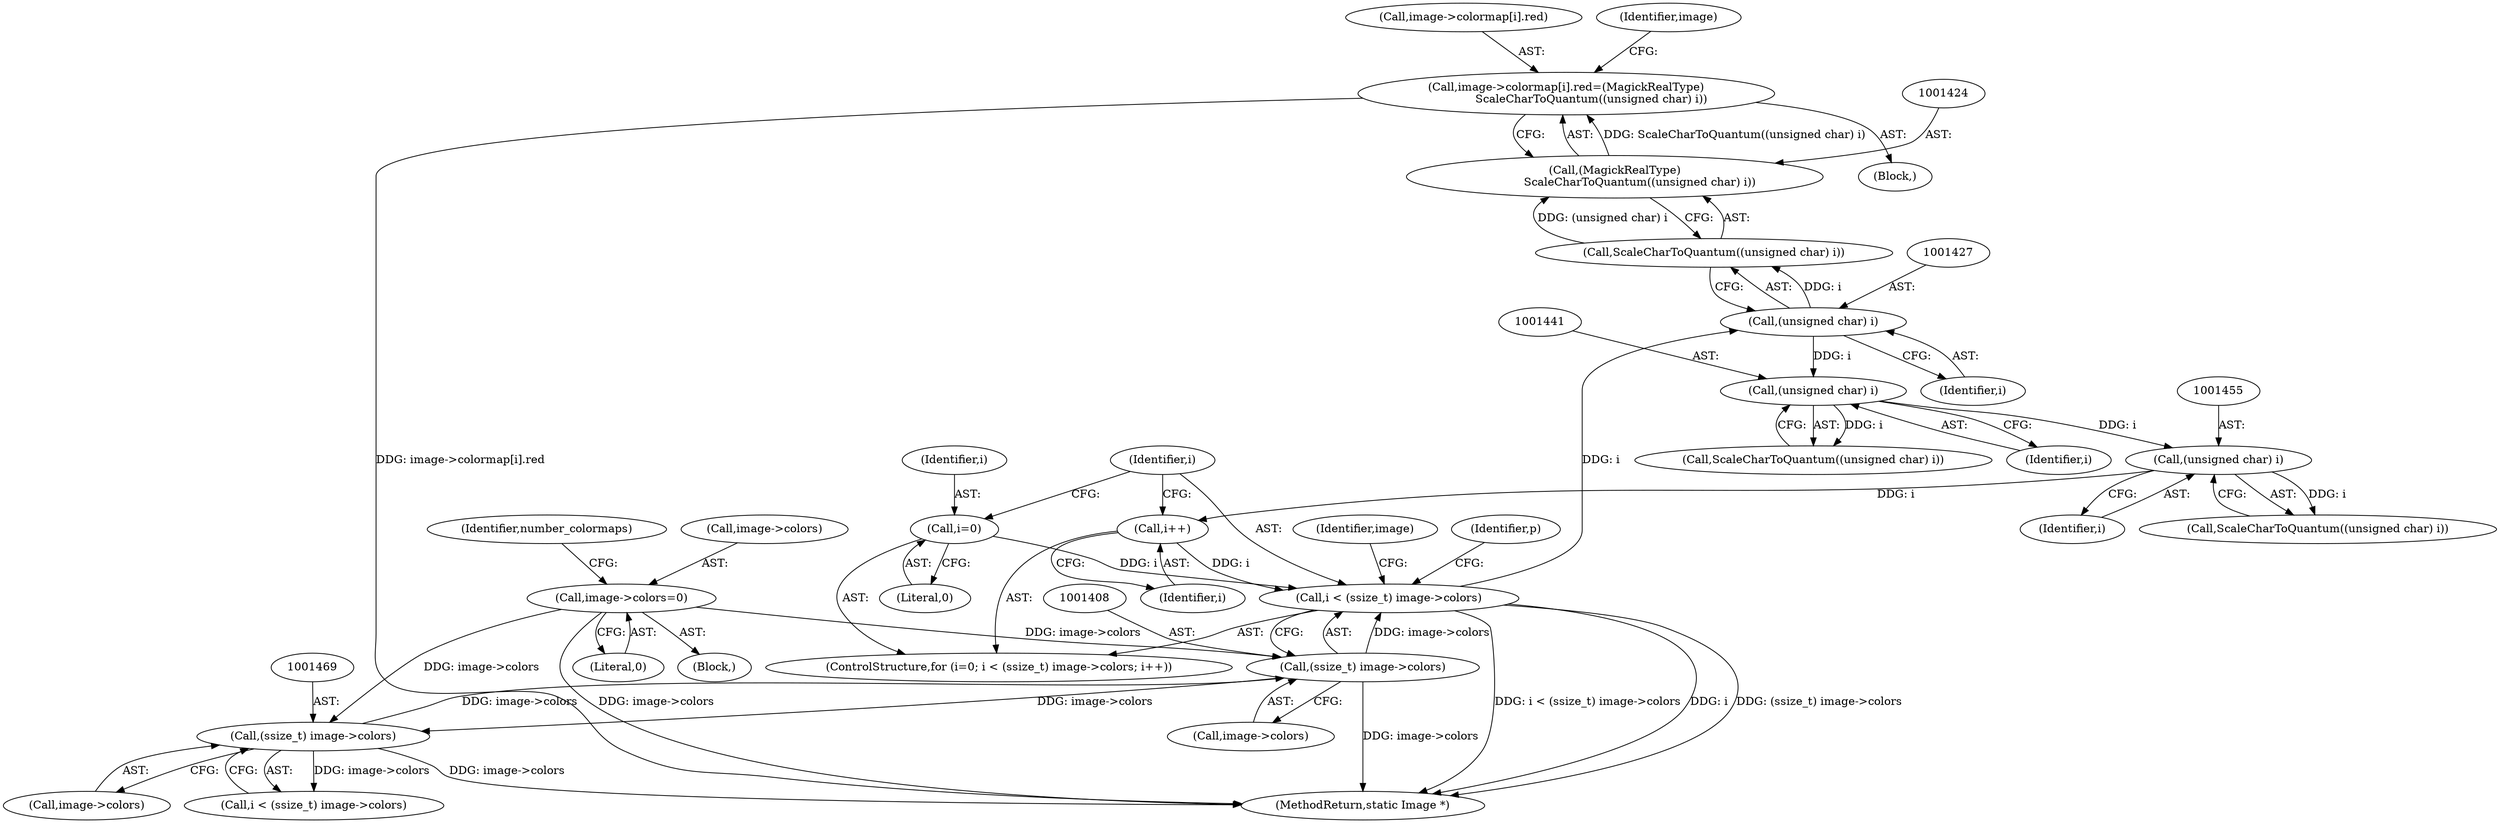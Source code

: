 digraph "0_ImageMagick_2ad6d33493750a28a5a655d319a8e0b16c392de1@array" {
"1001415" [label="(Call,image->colormap[i].red=(MagickRealType)\n              ScaleCharToQuantum((unsigned char) i))"];
"1001423" [label="(Call,(MagickRealType)\n              ScaleCharToQuantum((unsigned char) i))"];
"1001425" [label="(Call,ScaleCharToQuantum((unsigned char) i))"];
"1001426" [label="(Call,(unsigned char) i)"];
"1001405" [label="(Call,i < (ssize_t) image->colors)"];
"1001402" [label="(Call,i=0)"];
"1001412" [label="(Call,i++)"];
"1001454" [label="(Call,(unsigned char) i)"];
"1001440" [label="(Call,(unsigned char) i)"];
"1001407" [label="(Call,(ssize_t) image->colors)"];
"1001822" [label="(Call,image->colors=0)"];
"1001468" [label="(Call,(ssize_t) image->colors)"];
"1001524" [label="(Identifier,p)"];
"1001470" [label="(Call,image->colors)"];
"1001627" [label="(Block,)"];
"1001423" [label="(Call,(MagickRealType)\n              ScaleCharToQuantum((unsigned char) i))"];
"1001955" [label="(MethodReturn,static Image *)"];
"1001454" [label="(Call,(unsigned char) i)"];
"1001466" [label="(Call,i < (ssize_t) image->colors)"];
"1001407" [label="(Call,(ssize_t) image->colors)"];
"1001406" [label="(Identifier,i)"];
"1001829" [label="(Identifier,number_colormaps)"];
"1001440" [label="(Call,(unsigned char) i)"];
"1001822" [label="(Call,image->colors=0)"];
"1001415" [label="(Call,image->colormap[i].red=(MagickRealType)\n              ScaleCharToQuantum((unsigned char) i))"];
"1001439" [label="(Call,ScaleCharToQuantum((unsigned char) i))"];
"1001428" [label="(Identifier,i)"];
"1001425" [label="(Call,ScaleCharToQuantum((unsigned char) i))"];
"1001414" [label="(Block,)"];
"1001409" [label="(Call,image->colors)"];
"1001412" [label="(Call,i++)"];
"1001413" [label="(Identifier,i)"];
"1001416" [label="(Call,image->colormap[i].red)"];
"1001453" [label="(Call,ScaleCharToQuantum((unsigned char) i))"];
"1001426" [label="(Call,(unsigned char) i)"];
"1001823" [label="(Call,image->colors)"];
"1001442" [label="(Identifier,i)"];
"1001468" [label="(Call,(ssize_t) image->colors)"];
"1001433" [label="(Identifier,image)"];
"1001401" [label="(ControlStructure,for (i=0; i < (ssize_t) image->colors; i++))"];
"1001403" [label="(Identifier,i)"];
"1001826" [label="(Literal,0)"];
"1001405" [label="(Call,i < (ssize_t) image->colors)"];
"1001404" [label="(Literal,0)"];
"1001419" [label="(Identifier,image)"];
"1001456" [label="(Identifier,i)"];
"1001402" [label="(Call,i=0)"];
"1001415" -> "1001414"  [label="AST: "];
"1001415" -> "1001423"  [label="CFG: "];
"1001416" -> "1001415"  [label="AST: "];
"1001423" -> "1001415"  [label="AST: "];
"1001433" -> "1001415"  [label="CFG: "];
"1001415" -> "1001955"  [label="DDG: image->colormap[i].red"];
"1001423" -> "1001415"  [label="DDG: ScaleCharToQuantum((unsigned char) i)"];
"1001423" -> "1001425"  [label="CFG: "];
"1001424" -> "1001423"  [label="AST: "];
"1001425" -> "1001423"  [label="AST: "];
"1001425" -> "1001423"  [label="DDG: (unsigned char) i"];
"1001425" -> "1001426"  [label="CFG: "];
"1001426" -> "1001425"  [label="AST: "];
"1001426" -> "1001425"  [label="DDG: i"];
"1001426" -> "1001428"  [label="CFG: "];
"1001427" -> "1001426"  [label="AST: "];
"1001428" -> "1001426"  [label="AST: "];
"1001405" -> "1001426"  [label="DDG: i"];
"1001426" -> "1001440"  [label="DDG: i"];
"1001405" -> "1001401"  [label="AST: "];
"1001405" -> "1001407"  [label="CFG: "];
"1001406" -> "1001405"  [label="AST: "];
"1001407" -> "1001405"  [label="AST: "];
"1001419" -> "1001405"  [label="CFG: "];
"1001524" -> "1001405"  [label="CFG: "];
"1001405" -> "1001955"  [label="DDG: i < (ssize_t) image->colors"];
"1001405" -> "1001955"  [label="DDG: i"];
"1001405" -> "1001955"  [label="DDG: (ssize_t) image->colors"];
"1001402" -> "1001405"  [label="DDG: i"];
"1001412" -> "1001405"  [label="DDG: i"];
"1001407" -> "1001405"  [label="DDG: image->colors"];
"1001402" -> "1001401"  [label="AST: "];
"1001402" -> "1001404"  [label="CFG: "];
"1001403" -> "1001402"  [label="AST: "];
"1001404" -> "1001402"  [label="AST: "];
"1001406" -> "1001402"  [label="CFG: "];
"1001412" -> "1001401"  [label="AST: "];
"1001412" -> "1001413"  [label="CFG: "];
"1001413" -> "1001412"  [label="AST: "];
"1001406" -> "1001412"  [label="CFG: "];
"1001454" -> "1001412"  [label="DDG: i"];
"1001454" -> "1001453"  [label="AST: "];
"1001454" -> "1001456"  [label="CFG: "];
"1001455" -> "1001454"  [label="AST: "];
"1001456" -> "1001454"  [label="AST: "];
"1001453" -> "1001454"  [label="CFG: "];
"1001454" -> "1001453"  [label="DDG: i"];
"1001440" -> "1001454"  [label="DDG: i"];
"1001440" -> "1001439"  [label="AST: "];
"1001440" -> "1001442"  [label="CFG: "];
"1001441" -> "1001440"  [label="AST: "];
"1001442" -> "1001440"  [label="AST: "];
"1001439" -> "1001440"  [label="CFG: "];
"1001440" -> "1001439"  [label="DDG: i"];
"1001407" -> "1001409"  [label="CFG: "];
"1001408" -> "1001407"  [label="AST: "];
"1001409" -> "1001407"  [label="AST: "];
"1001407" -> "1001955"  [label="DDG: image->colors"];
"1001822" -> "1001407"  [label="DDG: image->colors"];
"1001468" -> "1001407"  [label="DDG: image->colors"];
"1001407" -> "1001468"  [label="DDG: image->colors"];
"1001822" -> "1001627"  [label="AST: "];
"1001822" -> "1001826"  [label="CFG: "];
"1001823" -> "1001822"  [label="AST: "];
"1001826" -> "1001822"  [label="AST: "];
"1001829" -> "1001822"  [label="CFG: "];
"1001822" -> "1001955"  [label="DDG: image->colors"];
"1001822" -> "1001468"  [label="DDG: image->colors"];
"1001468" -> "1001466"  [label="AST: "];
"1001468" -> "1001470"  [label="CFG: "];
"1001469" -> "1001468"  [label="AST: "];
"1001470" -> "1001468"  [label="AST: "];
"1001466" -> "1001468"  [label="CFG: "];
"1001468" -> "1001955"  [label="DDG: image->colors"];
"1001468" -> "1001466"  [label="DDG: image->colors"];
}
